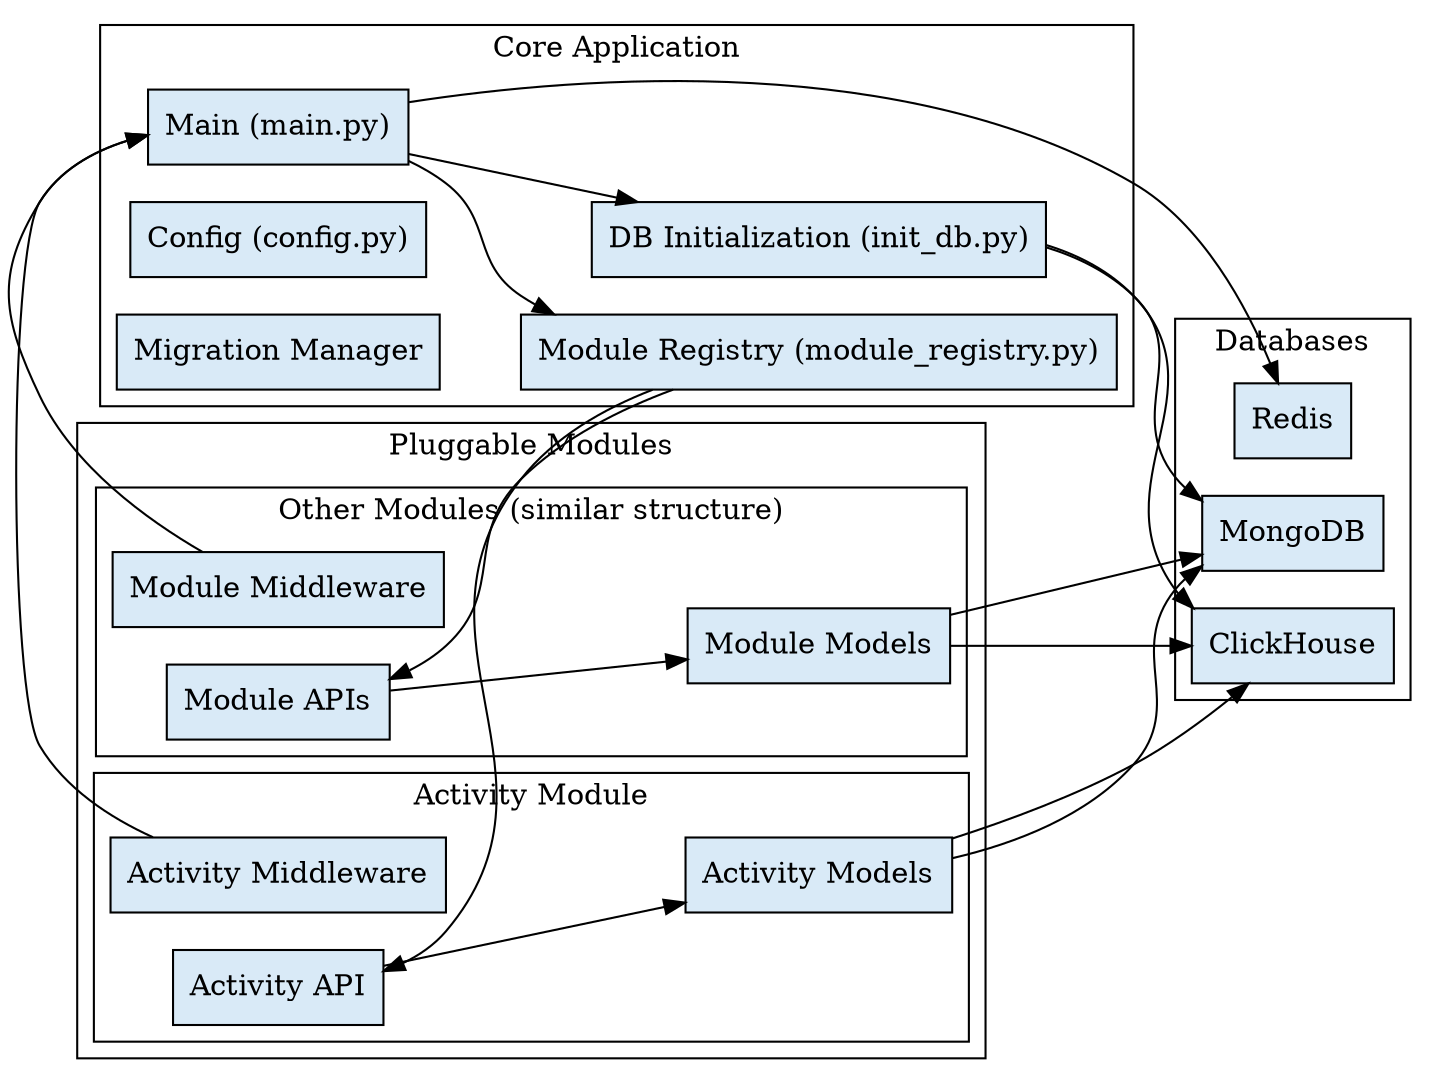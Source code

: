 digraph ApplicationArchitecture {
  rankdir=LR;
  node [shape=box, style=filled, fillcolor="#D9EAF7"];

  subgraph cluster_CoreApp {
    label="Core Application";
    "Main (main.py)";
    "Config (config.py)";
    "Module Registry (module_registry.py)";
    "Migration Manager";
    "DB Initialization (init_db.py)";
  }

  subgraph cluster_Modules {
    label="Pluggable Modules";

    subgraph cluster_OtherModules {
      label="Other Modules (similar structure)";
      "Module APIs";
      "Module Models";
      "Module Middleware";
    }

    subgraph cluster_ActivityModule {
      label="Activity Module";
      "Activity API";
      "Activity Models";
      "Activity Middleware";
    }
  }

  subgraph cluster_Databases {
    label="Databases";
    MongoDB;
    ClickHouse;
    Redis;
  }

  "Main (main.py)" -> "Module Registry (module_registry.py)";
  "Module Registry (module_registry.py)" -> "Activity API";
  "Module Registry (module_registry.py)" -> "Module APIs";
  "Main (main.py)" -> "DB Initialization (init_db.py)";
  "DB Initialization (init_db.py)" -> MongoDB;
  "DB Initialization (init_db.py)" -> ClickHouse;
  "Main (main.py)" -> Redis;

  "Activity API" -> "Activity Models" -> MongoDB;
  "Activity Models" -> ClickHouse;
  "Module APIs" -> "Module Models" -> ClickHouse;
  "Module Models" -> MongoDB;

  "Activity Middleware" -> "Main (main.py)";
  "Module Middleware" -> "Main (main.py)";
}